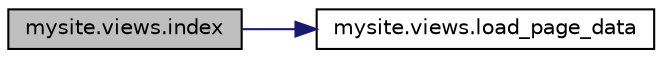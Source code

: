 digraph "mysite.views.index"
{
 // LATEX_PDF_SIZE
  edge [fontname="Helvetica",fontsize="10",labelfontname="Helvetica",labelfontsize="10"];
  node [fontname="Helvetica",fontsize="10",shape=record];
  rankdir="LR";
  Node1 [label="mysite.views.index",height=0.2,width=0.4,color="black", fillcolor="grey75", style="filled", fontcolor="black",tooltip=" "];
  Node1 -> Node2 [color="midnightblue",fontsize="10",style="solid",fontname="Helvetica"];
  Node2 [label="mysite.views.load_page_data",height=0.2,width=0.4,color="black", fillcolor="white", style="filled",URL="$namespacemysite_1_1views.html#a476bd9ff965c75446a459246ff265cbe",tooltip=" "];
}
